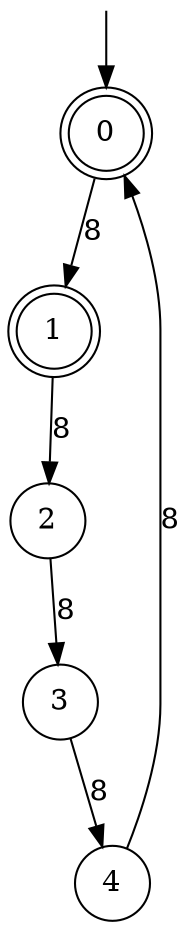 digraph g {

	s0 [shape="doublecircle" label="0"];
	s1 [shape="doublecircle" label="1"];
	s2 [shape="circle" label="2"];
	s3 [shape="circle" label="3"];
	s4 [shape="circle" label="4"];
	s0 -> s1 [label="8"];
	s1 -> s2 [label="8"];
	s2 -> s3 [label="8"];
	s3 -> s4 [label="8"];
	s4 -> s0 [label="8"];

__start0 [label="" shape="none" width="0" height="0"];
__start0 -> s0;

}

